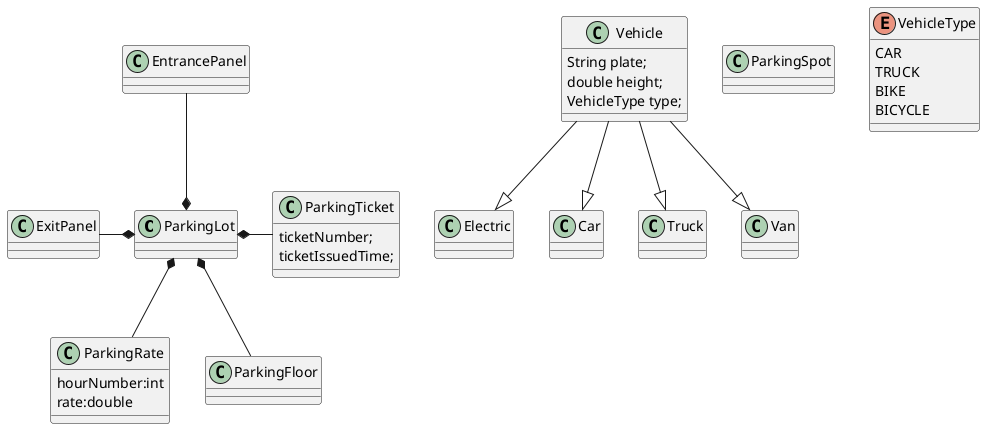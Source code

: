 @startuml

class ParkingLot {

}
class Vehicle {
   String plate;
	double height;
	VehicleType type;
}
class ParkingRate {
   hourNumber:int
   rate:double
}


class ParkingSpot {

}

class ParkingTicket {
   ticketNumber;
   ticketIssuedTime;
}

enum VehicleType {
 CAR
 TRUCK
 BIKE
 BICYCLE
}

class Electric {

}
Electric <|-up- Vehicle
class Car {}
Car <|-up- Vehicle
class Truck {}
Truck <|-up- Vehicle
class Van {}
Van <|-up- Vehicle

'composition - *-' A has an instance of B. B can exist without A
'aggregation - o-' - A has an instance of B. B can exist without A
'extension - <|-'
'use - ->'
'.> - Extend, Include'

ParkingLot *-down- ParkingFloor
ParkingLot *-right- ParkingTicket
ParkingLot *-up- EntrancePanel
ParkingLot *-left- ExitPanel
ParkingLot *-down- ParkingRate

@enduml
